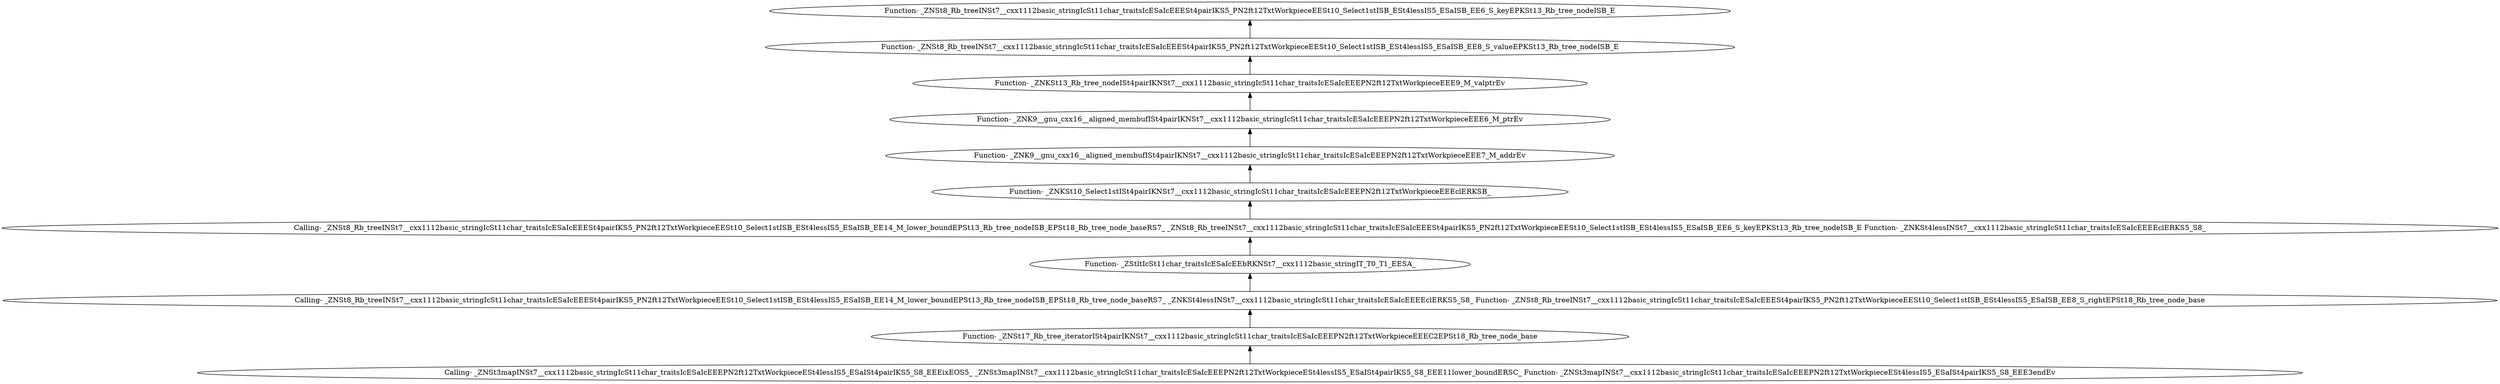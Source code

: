 digraph {
	"Calling- _ZNSt3mapINSt7__cxx1112basic_stringIcSt11char_traitsIcESaIcEEEPN2ft12TxtWorkpieceESt4lessIS5_ESaISt4pairIKS5_S8_EEEixEOS5_ _ZNSt3mapINSt7__cxx1112basic_stringIcSt11char_traitsIcESaIcEEEPN2ft12TxtWorkpieceESt4lessIS5_ESaISt4pairIKS5_S8_EEE11lower_boundERSC_ Function- _ZNSt3mapINSt7__cxx1112basic_stringIcSt11char_traitsIcESaIcEEEPN2ft12TxtWorkpieceESt4lessIS5_ESaISt4pairIKS5_S8_EEE3endEv"
	"Function- _ZNSt17_Rb_tree_iteratorISt4pairIKNSt7__cxx1112basic_stringIcSt11char_traitsIcESaIcEEEPN2ft12TxtWorkpieceEEEC2EPSt18_Rb_tree_node_base"
	"Function- _ZNSt17_Rb_tree_iteratorISt4pairIKNSt7__cxx1112basic_stringIcSt11char_traitsIcESaIcEEEPN2ft12TxtWorkpieceEEEC2EPSt18_Rb_tree_node_base" -> "Calling- _ZNSt3mapINSt7__cxx1112basic_stringIcSt11char_traitsIcESaIcEEEPN2ft12TxtWorkpieceESt4lessIS5_ESaISt4pairIKS5_S8_EEEixEOS5_ _ZNSt3mapINSt7__cxx1112basic_stringIcSt11char_traitsIcESaIcEEEPN2ft12TxtWorkpieceESt4lessIS5_ESaISt4pairIKS5_S8_EEE11lower_boundERSC_ Function- _ZNSt3mapINSt7__cxx1112basic_stringIcSt11char_traitsIcESaIcEEEPN2ft12TxtWorkpieceESt4lessIS5_ESaISt4pairIKS5_S8_EEE3endEv" [dir=back]
	"Calling- _ZNSt8_Rb_treeINSt7__cxx1112basic_stringIcSt11char_traitsIcESaIcEEESt4pairIKS5_PN2ft12TxtWorkpieceEESt10_Select1stISB_ESt4lessIS5_ESaISB_EE14_M_lower_boundEPSt13_Rb_tree_nodeISB_EPSt18_Rb_tree_node_baseRS7_ _ZNKSt4lessINSt7__cxx1112basic_stringIcSt11char_traitsIcESaIcEEEEclERKS5_S8_ Function- _ZNSt8_Rb_treeINSt7__cxx1112basic_stringIcSt11char_traitsIcESaIcEEESt4pairIKS5_PN2ft12TxtWorkpieceEESt10_Select1stISB_ESt4lessIS5_ESaISB_EE8_S_rightEPSt18_Rb_tree_node_base"
	"Calling- _ZNSt8_Rb_treeINSt7__cxx1112basic_stringIcSt11char_traitsIcESaIcEEESt4pairIKS5_PN2ft12TxtWorkpieceEESt10_Select1stISB_ESt4lessIS5_ESaISB_EE14_M_lower_boundEPSt13_Rb_tree_nodeISB_EPSt18_Rb_tree_node_baseRS7_ _ZNKSt4lessINSt7__cxx1112basic_stringIcSt11char_traitsIcESaIcEEEEclERKS5_S8_ Function- _ZNSt8_Rb_treeINSt7__cxx1112basic_stringIcSt11char_traitsIcESaIcEEESt4pairIKS5_PN2ft12TxtWorkpieceEESt10_Select1stISB_ESt4lessIS5_ESaISB_EE8_S_rightEPSt18_Rb_tree_node_base" -> "Function- _ZNSt17_Rb_tree_iteratorISt4pairIKNSt7__cxx1112basic_stringIcSt11char_traitsIcESaIcEEEPN2ft12TxtWorkpieceEEEC2EPSt18_Rb_tree_node_base" [dir=back]
	"Function- _ZStltIcSt11char_traitsIcESaIcEEbRKNSt7__cxx1112basic_stringIT_T0_T1_EESA_"
	"Function- _ZStltIcSt11char_traitsIcESaIcEEbRKNSt7__cxx1112basic_stringIT_T0_T1_EESA_" -> "Calling- _ZNSt8_Rb_treeINSt7__cxx1112basic_stringIcSt11char_traitsIcESaIcEEESt4pairIKS5_PN2ft12TxtWorkpieceEESt10_Select1stISB_ESt4lessIS5_ESaISB_EE14_M_lower_boundEPSt13_Rb_tree_nodeISB_EPSt18_Rb_tree_node_baseRS7_ _ZNKSt4lessINSt7__cxx1112basic_stringIcSt11char_traitsIcESaIcEEEEclERKS5_S8_ Function- _ZNSt8_Rb_treeINSt7__cxx1112basic_stringIcSt11char_traitsIcESaIcEEESt4pairIKS5_PN2ft12TxtWorkpieceEESt10_Select1stISB_ESt4lessIS5_ESaISB_EE8_S_rightEPSt18_Rb_tree_node_base" [dir=back]
	"Calling- _ZNSt8_Rb_treeINSt7__cxx1112basic_stringIcSt11char_traitsIcESaIcEEESt4pairIKS5_PN2ft12TxtWorkpieceEESt10_Select1stISB_ESt4lessIS5_ESaISB_EE14_M_lower_boundEPSt13_Rb_tree_nodeISB_EPSt18_Rb_tree_node_baseRS7_ _ZNSt8_Rb_treeINSt7__cxx1112basic_stringIcSt11char_traitsIcESaIcEEESt4pairIKS5_PN2ft12TxtWorkpieceEESt10_Select1stISB_ESt4lessIS5_ESaISB_EE6_S_keyEPKSt13_Rb_tree_nodeISB_E Function- _ZNKSt4lessINSt7__cxx1112basic_stringIcSt11char_traitsIcESaIcEEEEclERKS5_S8_"
	"Calling- _ZNSt8_Rb_treeINSt7__cxx1112basic_stringIcSt11char_traitsIcESaIcEEESt4pairIKS5_PN2ft12TxtWorkpieceEESt10_Select1stISB_ESt4lessIS5_ESaISB_EE14_M_lower_boundEPSt13_Rb_tree_nodeISB_EPSt18_Rb_tree_node_baseRS7_ _ZNSt8_Rb_treeINSt7__cxx1112basic_stringIcSt11char_traitsIcESaIcEEESt4pairIKS5_PN2ft12TxtWorkpieceEESt10_Select1stISB_ESt4lessIS5_ESaISB_EE6_S_keyEPKSt13_Rb_tree_nodeISB_E Function- _ZNKSt4lessINSt7__cxx1112basic_stringIcSt11char_traitsIcESaIcEEEEclERKS5_S8_" -> "Function- _ZStltIcSt11char_traitsIcESaIcEEbRKNSt7__cxx1112basic_stringIT_T0_T1_EESA_" [dir=back]
	"Function- _ZNKSt10_Select1stISt4pairIKNSt7__cxx1112basic_stringIcSt11char_traitsIcESaIcEEEPN2ft12TxtWorkpieceEEEclERKSB_"
	"Function- _ZNKSt10_Select1stISt4pairIKNSt7__cxx1112basic_stringIcSt11char_traitsIcESaIcEEEPN2ft12TxtWorkpieceEEEclERKSB_" -> "Calling- _ZNSt8_Rb_treeINSt7__cxx1112basic_stringIcSt11char_traitsIcESaIcEEESt4pairIKS5_PN2ft12TxtWorkpieceEESt10_Select1stISB_ESt4lessIS5_ESaISB_EE14_M_lower_boundEPSt13_Rb_tree_nodeISB_EPSt18_Rb_tree_node_baseRS7_ _ZNSt8_Rb_treeINSt7__cxx1112basic_stringIcSt11char_traitsIcESaIcEEESt4pairIKS5_PN2ft12TxtWorkpieceEESt10_Select1stISB_ESt4lessIS5_ESaISB_EE6_S_keyEPKSt13_Rb_tree_nodeISB_E Function- _ZNKSt4lessINSt7__cxx1112basic_stringIcSt11char_traitsIcESaIcEEEEclERKS5_S8_" [dir=back]
	"Function- _ZNK9__gnu_cxx16__aligned_membufISt4pairIKNSt7__cxx1112basic_stringIcSt11char_traitsIcESaIcEEEPN2ft12TxtWorkpieceEEE7_M_addrEv"
	"Function- _ZNK9__gnu_cxx16__aligned_membufISt4pairIKNSt7__cxx1112basic_stringIcSt11char_traitsIcESaIcEEEPN2ft12TxtWorkpieceEEE7_M_addrEv" -> "Function- _ZNKSt10_Select1stISt4pairIKNSt7__cxx1112basic_stringIcSt11char_traitsIcESaIcEEEPN2ft12TxtWorkpieceEEEclERKSB_" [dir=back]
	"Function- _ZNK9__gnu_cxx16__aligned_membufISt4pairIKNSt7__cxx1112basic_stringIcSt11char_traitsIcESaIcEEEPN2ft12TxtWorkpieceEEE6_M_ptrEv"
	"Function- _ZNK9__gnu_cxx16__aligned_membufISt4pairIKNSt7__cxx1112basic_stringIcSt11char_traitsIcESaIcEEEPN2ft12TxtWorkpieceEEE6_M_ptrEv" -> "Function- _ZNK9__gnu_cxx16__aligned_membufISt4pairIKNSt7__cxx1112basic_stringIcSt11char_traitsIcESaIcEEEPN2ft12TxtWorkpieceEEE7_M_addrEv" [dir=back]
	"Function- _ZNKSt13_Rb_tree_nodeISt4pairIKNSt7__cxx1112basic_stringIcSt11char_traitsIcESaIcEEEPN2ft12TxtWorkpieceEEE9_M_valptrEv"
	"Function- _ZNKSt13_Rb_tree_nodeISt4pairIKNSt7__cxx1112basic_stringIcSt11char_traitsIcESaIcEEEPN2ft12TxtWorkpieceEEE9_M_valptrEv" -> "Function- _ZNK9__gnu_cxx16__aligned_membufISt4pairIKNSt7__cxx1112basic_stringIcSt11char_traitsIcESaIcEEEPN2ft12TxtWorkpieceEEE6_M_ptrEv" [dir=back]
	"Function- _ZNSt8_Rb_treeINSt7__cxx1112basic_stringIcSt11char_traitsIcESaIcEEESt4pairIKS5_PN2ft12TxtWorkpieceEESt10_Select1stISB_ESt4lessIS5_ESaISB_EE8_S_valueEPKSt13_Rb_tree_nodeISB_E"
	"Function- _ZNSt8_Rb_treeINSt7__cxx1112basic_stringIcSt11char_traitsIcESaIcEEESt4pairIKS5_PN2ft12TxtWorkpieceEESt10_Select1stISB_ESt4lessIS5_ESaISB_EE8_S_valueEPKSt13_Rb_tree_nodeISB_E" -> "Function- _ZNKSt13_Rb_tree_nodeISt4pairIKNSt7__cxx1112basic_stringIcSt11char_traitsIcESaIcEEEPN2ft12TxtWorkpieceEEE9_M_valptrEv" [dir=back]
	"Function- _ZNSt8_Rb_treeINSt7__cxx1112basic_stringIcSt11char_traitsIcESaIcEEESt4pairIKS5_PN2ft12TxtWorkpieceEESt10_Select1stISB_ESt4lessIS5_ESaISB_EE6_S_keyEPKSt13_Rb_tree_nodeISB_E"
	"Function- _ZNSt8_Rb_treeINSt7__cxx1112basic_stringIcSt11char_traitsIcESaIcEEESt4pairIKS5_PN2ft12TxtWorkpieceEESt10_Select1stISB_ESt4lessIS5_ESaISB_EE6_S_keyEPKSt13_Rb_tree_nodeISB_E" -> "Function- _ZNSt8_Rb_treeINSt7__cxx1112basic_stringIcSt11char_traitsIcESaIcEEESt4pairIKS5_PN2ft12TxtWorkpieceEESt10_Select1stISB_ESt4lessIS5_ESaISB_EE8_S_valueEPKSt13_Rb_tree_nodeISB_E" [dir=back]
}
